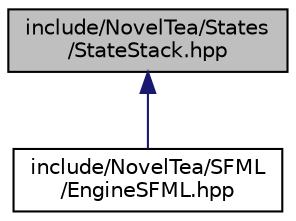 digraph "include/NovelTea/States/StateStack.hpp"
{
 // LATEX_PDF_SIZE
  bgcolor="transparent";
  edge [fontname="Helvetica",fontsize="10",labelfontname="Helvetica",labelfontsize="10"];
  node [fontname="Helvetica",fontsize="10",shape=record];
  Node1 [label="include/NovelTea/States\l/StateStack.hpp",height=0.2,width=0.4,color="black", fillcolor="grey75", style="filled", fontcolor="black",tooltip=" "];
  Node1 -> Node2 [dir="back",color="midnightblue",fontsize="10",style="solid",fontname="Helvetica"];
  Node2 [label="include/NovelTea/SFML\l/EngineSFML.hpp",height=0.2,width=0.4,color="black",URL="$_engine_s_f_m_l_8hpp.htm",tooltip=" "];
}
